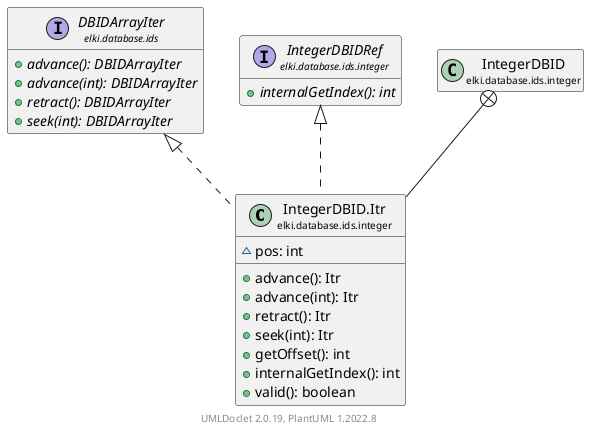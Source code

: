 @startuml
    remove .*\.(Instance|Par|Parameterizer|Factory)$
    set namespaceSeparator none
    hide empty fields
    hide empty methods

    class "<size:14>IntegerDBID.Itr\n<size:10>elki.database.ids.integer" as elki.database.ids.integer.IntegerDBID.Itr [[IntegerDBID.Itr.html]] {
        ~pos: int
        +advance(): Itr
        +advance(int): Itr
        +retract(): Itr
        +seek(int): Itr
        +getOffset(): int
        +internalGetIndex(): int
        +valid(): boolean
    }

    interface "<size:14>DBIDArrayIter\n<size:10>elki.database.ids" as elki.database.ids.DBIDArrayIter [[../DBIDArrayIter.html]] {
        {abstract} +advance(): DBIDArrayIter
        {abstract} +advance(int): DBIDArrayIter
        {abstract} +retract(): DBIDArrayIter
        {abstract} +seek(int): DBIDArrayIter
    }
    interface "<size:14>IntegerDBIDRef\n<size:10>elki.database.ids.integer" as elki.database.ids.integer.IntegerDBIDRef [[IntegerDBIDRef.html]] {
        {abstract} +internalGetIndex(): int
    }
    class "<size:14>IntegerDBID\n<size:10>elki.database.ids.integer" as elki.database.ids.integer.IntegerDBID [[IntegerDBID.html]]

    elki.database.ids.DBIDArrayIter <|.. elki.database.ids.integer.IntegerDBID.Itr
    elki.database.ids.integer.IntegerDBIDRef <|.. elki.database.ids.integer.IntegerDBID.Itr
    elki.database.ids.integer.IntegerDBID +-- elki.database.ids.integer.IntegerDBID.Itr

    center footer UMLDoclet 2.0.19, PlantUML 1.2022.8
@enduml
